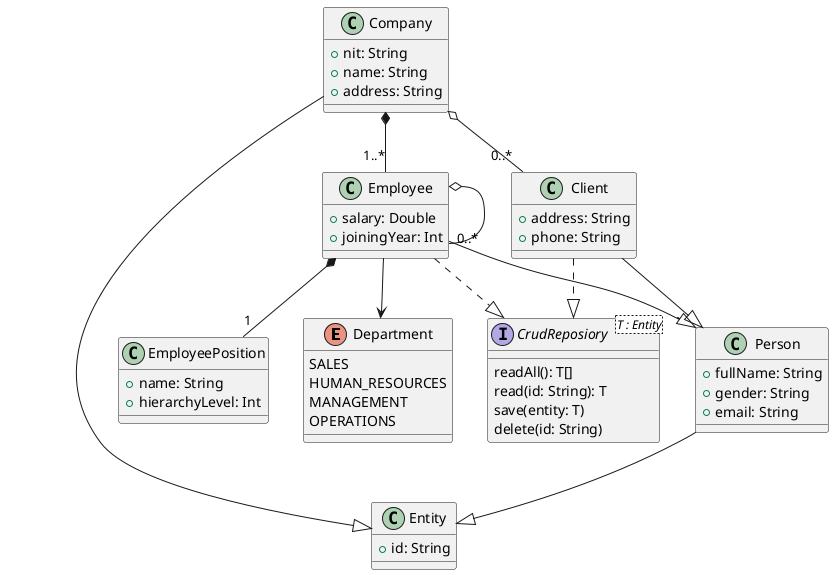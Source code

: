 @startuml

enum Department {
    SALES
    HUMAN_RESOURCES
    MANAGEMENT
    OPERATIONS
}

class Entity {
    +id: String
}

class Company {
    +nit: String
    +name: String
    +address: String
}

class Person {
    +fullName: String
    +gender: String
    +email: String
}

class EmployeePosition {
    +name: String
    +hierarchyLevel: Int
}

class Employee {
    +salary: Double
    +joiningYear: Int
}

class Client {
    +address: String
    +phone: String
}

interface CrudReposiory <T : Entity> {
    readAll(): T[]
    read(id: String): T
    save(entity: T)
    delete(id: String)
}

Company --|> Entity
Person --|> Entity
Employee --|> Person
Client --|> Person

Company *-- "1..*" Employee
Company o-- "0..*" Client

Employee --> Department
Employee o-- "0..*" Employee
Employee *-- "1" EmployeePosition

Client ..|> CrudReposiory
Employee ..|> CrudReposiory

@enduml
